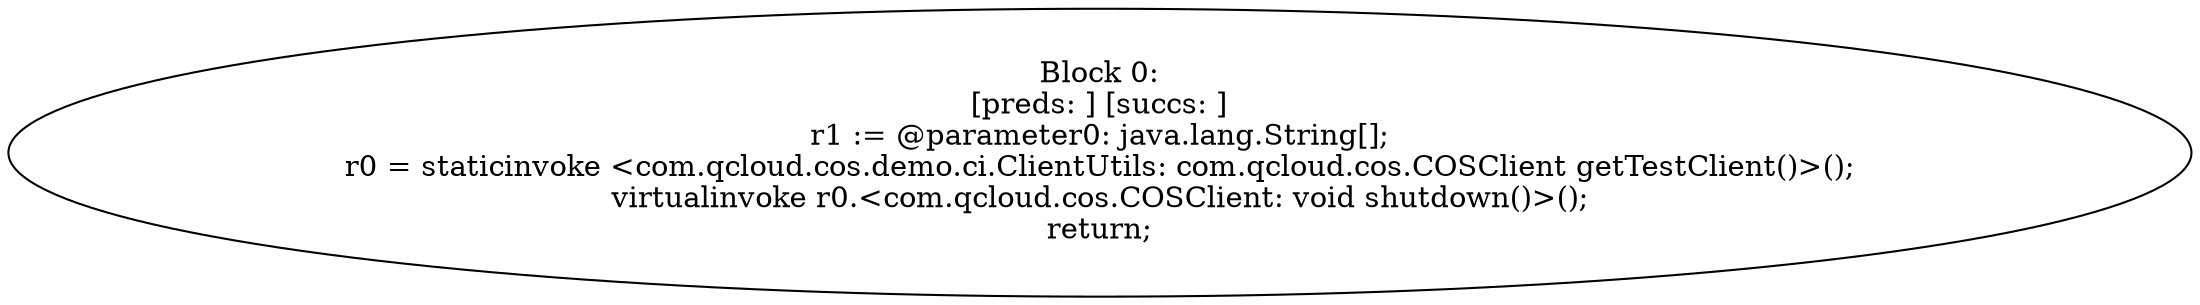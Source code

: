 digraph "unitGraph" {
    "Block 0:
[preds: ] [succs: ]
r1 := @parameter0: java.lang.String[];
r0 = staticinvoke <com.qcloud.cos.demo.ci.ClientUtils: com.qcloud.cos.COSClient getTestClient()>();
virtualinvoke r0.<com.qcloud.cos.COSClient: void shutdown()>();
return;
"
}
